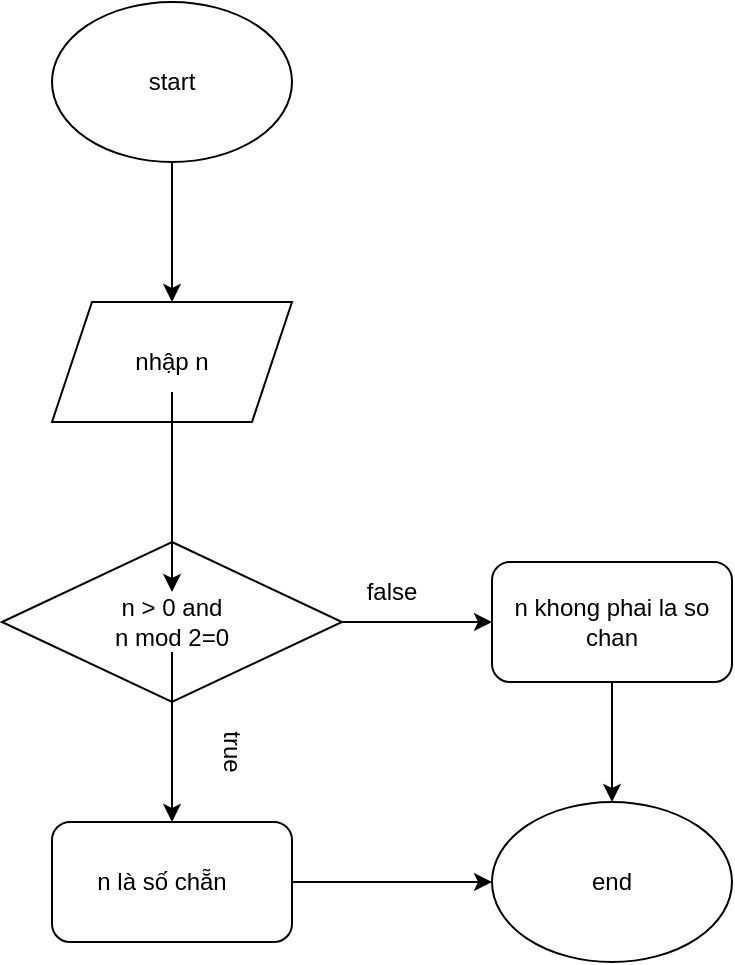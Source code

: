 <mxfile version="25.0.3">
  <diagram name="Page-1" id="JGVOcQSQ9KRNcDd6jHbq">
    <mxGraphModel grid="1" page="1" gridSize="10" guides="1" tooltips="1" connect="1" arrows="1" fold="1" pageScale="1" pageWidth="827" pageHeight="1169" math="0" shadow="0">
      <root>
        <mxCell id="0" />
        <mxCell id="1" parent="0" />
        <mxCell id="noxPn5tBLX090fMcb3UR-12" style="edgeStyle=orthogonalEdgeStyle;rounded=0;orthogonalLoop=1;jettySize=auto;html=1;exitX=0.5;exitY=1;exitDx=0;exitDy=0;entryX=0.5;entryY=0;entryDx=0;entryDy=0;" edge="1" parent="1" source="noxPn5tBLX090fMcb3UR-1" target="noxPn5tBLX090fMcb3UR-2">
          <mxGeometry relative="1" as="geometry" />
        </mxCell>
        <mxCell id="noxPn5tBLX090fMcb3UR-1" value="" style="ellipse;whiteSpace=wrap;html=1;" vertex="1" parent="1">
          <mxGeometry x="340" y="90" width="120" height="80" as="geometry" />
        </mxCell>
        <mxCell id="noxPn5tBLX090fMcb3UR-2" value="" style="shape=parallelogram;perimeter=parallelogramPerimeter;whiteSpace=wrap;html=1;fixedSize=1;" vertex="1" parent="1">
          <mxGeometry x="340" y="240" width="120" height="60" as="geometry" />
        </mxCell>
        <mxCell id="noxPn5tBLX090fMcb3UR-19" value="" style="edgeStyle=orthogonalEdgeStyle;rounded=0;orthogonalLoop=1;jettySize=auto;html=1;" edge="1" parent="1" source="noxPn5tBLX090fMcb3UR-3" target="noxPn5tBLX090fMcb3UR-18">
          <mxGeometry relative="1" as="geometry" />
        </mxCell>
        <mxCell id="noxPn5tBLX090fMcb3UR-3" value="" style="rhombus;whiteSpace=wrap;html=1;" vertex="1" parent="1">
          <mxGeometry x="315" y="360" width="170" height="80" as="geometry" />
        </mxCell>
        <mxCell id="noxPn5tBLX090fMcb3UR-4" value="" style="ellipse;whiteSpace=wrap;html=1;" vertex="1" parent="1">
          <mxGeometry x="560" y="490" width="120" height="80" as="geometry" />
        </mxCell>
        <mxCell id="noxPn5tBLX090fMcb3UR-22" value="" style="edgeStyle=orthogonalEdgeStyle;rounded=0;orthogonalLoop=1;jettySize=auto;html=1;" edge="1" parent="1" source="noxPn5tBLX090fMcb3UR-5" target="noxPn5tBLX090fMcb3UR-4">
          <mxGeometry relative="1" as="geometry" />
        </mxCell>
        <mxCell id="noxPn5tBLX090fMcb3UR-5" value="" style="rounded=1;whiteSpace=wrap;html=1;" vertex="1" parent="1">
          <mxGeometry x="340" y="500" width="120" height="60" as="geometry" />
        </mxCell>
        <mxCell id="noxPn5tBLX090fMcb3UR-6" value="start" style="text;html=1;align=center;verticalAlign=middle;whiteSpace=wrap;rounded=0;" vertex="1" parent="1">
          <mxGeometry x="370" y="115" width="60" height="30" as="geometry" />
        </mxCell>
        <mxCell id="noxPn5tBLX090fMcb3UR-13" value="" style="edgeStyle=orthogonalEdgeStyle;rounded=0;orthogonalLoop=1;jettySize=auto;html=1;" edge="1" parent="1" source="noxPn5tBLX090fMcb3UR-7" target="noxPn5tBLX090fMcb3UR-9">
          <mxGeometry relative="1" as="geometry" />
        </mxCell>
        <mxCell id="noxPn5tBLX090fMcb3UR-7" value="nhập n" style="text;html=1;align=center;verticalAlign=middle;whiteSpace=wrap;rounded=0;" vertex="1" parent="1">
          <mxGeometry x="370" y="255" width="60" height="30" as="geometry" />
        </mxCell>
        <mxCell id="noxPn5tBLX090fMcb3UR-14" value="" style="edgeStyle=orthogonalEdgeStyle;rounded=0;orthogonalLoop=1;jettySize=auto;html=1;" edge="1" parent="1" source="noxPn5tBLX090fMcb3UR-9" target="noxPn5tBLX090fMcb3UR-5">
          <mxGeometry relative="1" as="geometry" />
        </mxCell>
        <mxCell id="noxPn5tBLX090fMcb3UR-9" value="&lt;font style=&quot;vertical-align: inherit;&quot;&gt;&lt;font style=&quot;vertical-align: inherit;&quot;&gt;&lt;font style=&quot;vertical-align: inherit;&quot;&gt;&lt;font style=&quot;vertical-align: inherit;&quot;&gt;n &amp;gt; 0 and n mod 2=0&lt;/font&gt;&lt;/font&gt;&lt;/font&gt;&lt;/font&gt;" style="text;html=1;align=center;verticalAlign=middle;whiteSpace=wrap;rounded=0;" vertex="1" parent="1">
          <mxGeometry x="370" y="385" width="60" height="30" as="geometry" />
        </mxCell>
        <mxCell id="noxPn5tBLX090fMcb3UR-15" value="&lt;font style=&quot;vertical-align: inherit;&quot;&gt;&lt;font style=&quot;vertical-align: inherit;&quot;&gt;false&lt;/font&gt;&lt;/font&gt;" style="text;html=1;align=center;verticalAlign=middle;whiteSpace=wrap;rounded=0;" vertex="1" parent="1">
          <mxGeometry x="480" y="370" width="60" height="30" as="geometry" />
        </mxCell>
        <mxCell id="noxPn5tBLX090fMcb3UR-16" value="&lt;font style=&quot;vertical-align: inherit;&quot;&gt;&lt;font style=&quot;vertical-align: inherit;&quot;&gt;true&lt;/font&gt;&lt;/font&gt;" style="text;html=1;align=center;verticalAlign=middle;whiteSpace=wrap;rounded=0;rotation=90;" vertex="1" parent="1">
          <mxGeometry x="400" y="450" width="60" height="30" as="geometry" />
        </mxCell>
        <mxCell id="noxPn5tBLX090fMcb3UR-17" value="&lt;font style=&quot;vertical-align: inherit;&quot;&gt;&lt;font style=&quot;vertical-align: inherit;&quot;&gt;n là số chẵn&lt;/font&gt;&lt;/font&gt;" style="text;html=1;align=center;verticalAlign=middle;whiteSpace=wrap;rounded=0;" vertex="1" parent="1">
          <mxGeometry x="360" y="515" width="70" height="30" as="geometry" />
        </mxCell>
        <mxCell id="noxPn5tBLX090fMcb3UR-21" value="" style="edgeStyle=orthogonalEdgeStyle;rounded=0;orthogonalLoop=1;jettySize=auto;html=1;" edge="1" parent="1" source="noxPn5tBLX090fMcb3UR-18" target="noxPn5tBLX090fMcb3UR-4">
          <mxGeometry relative="1" as="geometry" />
        </mxCell>
        <mxCell id="noxPn5tBLX090fMcb3UR-18" value="" style="rounded=1;whiteSpace=wrap;html=1;" vertex="1" parent="1">
          <mxGeometry x="560" y="370" width="120" height="60" as="geometry" />
        </mxCell>
        <mxCell id="noxPn5tBLX090fMcb3UR-20" value="&lt;font style=&quot;vertical-align: inherit;&quot;&gt;&lt;font style=&quot;vertical-align: inherit;&quot;&gt;n khong phai la so chan&lt;/font&gt;&lt;/font&gt;" style="text;html=1;align=center;verticalAlign=middle;whiteSpace=wrap;rounded=0;" vertex="1" parent="1">
          <mxGeometry x="570" y="385" width="100" height="30" as="geometry" />
        </mxCell>
        <mxCell id="noxPn5tBLX090fMcb3UR-23" value="&lt;font style=&quot;vertical-align: inherit;&quot;&gt;&lt;font style=&quot;vertical-align: inherit;&quot;&gt;end&lt;/font&gt;&lt;/font&gt;" style="text;html=1;align=center;verticalAlign=middle;whiteSpace=wrap;rounded=0;" vertex="1" parent="1">
          <mxGeometry x="590" y="515" width="60" height="30" as="geometry" />
        </mxCell>
      </root>
    </mxGraphModel>
  </diagram>
</mxfile>
